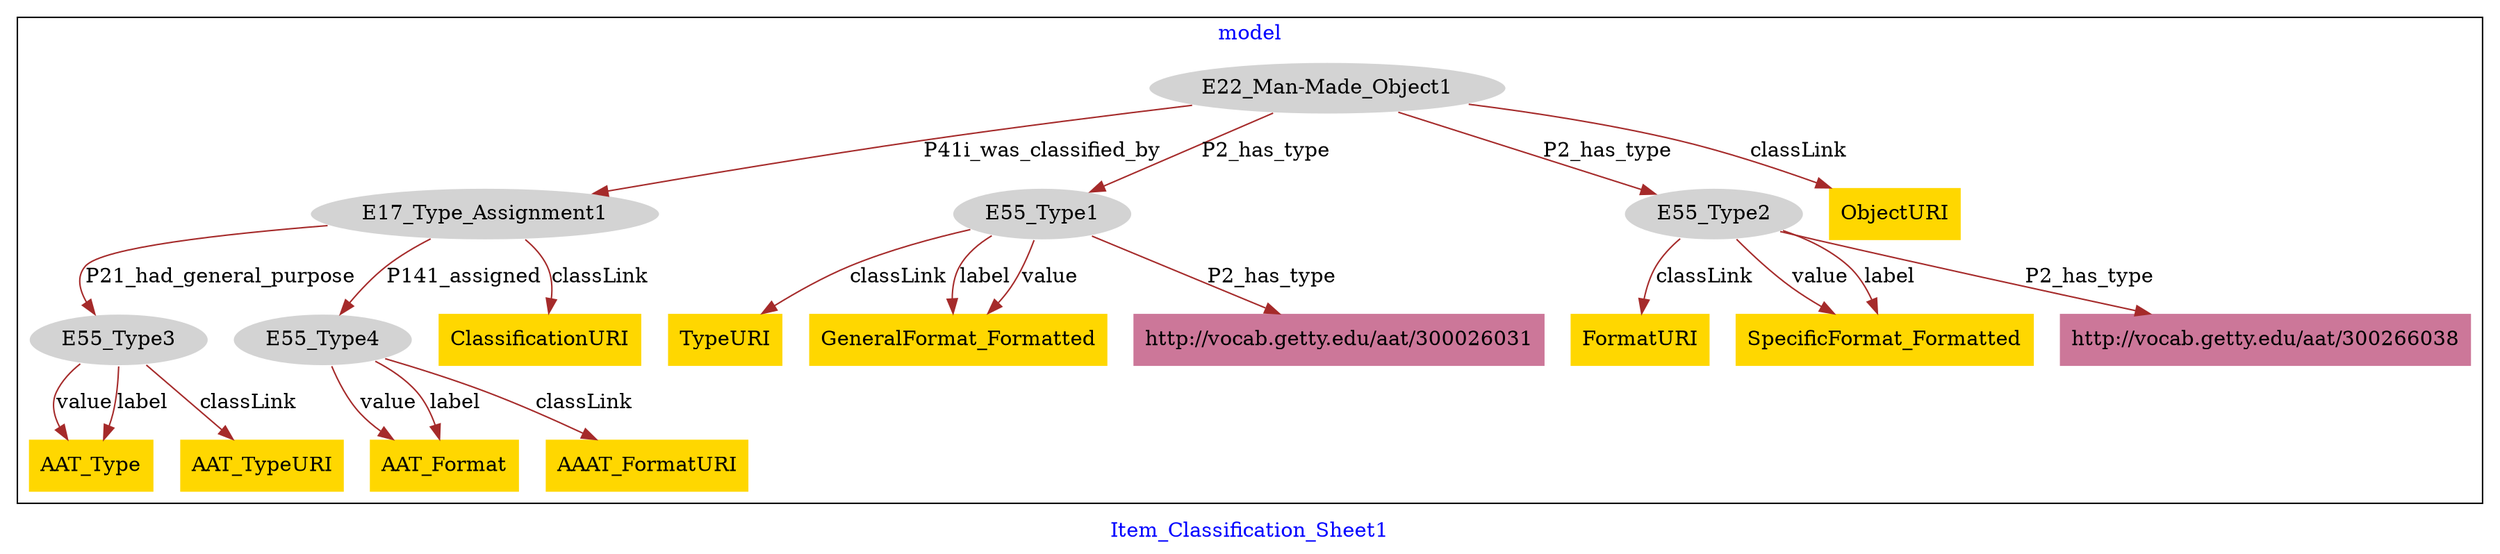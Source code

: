 digraph n0 {
fontcolor="blue"
remincross="true"
label="Item_Classification_Sheet1"
subgraph cluster {
label="model"
n2[style="filled",color="white",fillcolor="lightgray",label="E17_Type_Assignment1"];
n3[style="filled",color="white",fillcolor="lightgray",label="E55_Type3"];
n4[style="filled",color="white",fillcolor="lightgray",label="E55_Type4"];
n5[style="filled",color="white",fillcolor="lightgray",label="E22_Man-Made_Object1"];
n6[style="filled",color="white",fillcolor="lightgray",label="E55_Type1"];
n7[style="filled",color="white",fillcolor="lightgray",label="E55_Type2"];
n8[shape="plaintext",style="filled",fillcolor="gold",label="FormatURI"];
n9[shape="plaintext",style="filled",fillcolor="gold",label="AAT_Type"];
n10[shape="plaintext",style="filled",fillcolor="gold",label="TypeURI"];
n11[shape="plaintext",style="filled",fillcolor="gold",label="AAT_Format"];
n12[shape="plaintext",style="filled",fillcolor="gold",label="AAAT_FormatURI"];
n13[shape="plaintext",style="filled",fillcolor="gold",label="SpecificFormat_Formatted"];
n14[shape="plaintext",style="filled",fillcolor="gold",label="GeneralFormat_Formatted"];
n15[shape="plaintext",style="filled",fillcolor="gold",label="AAT_TypeURI"];
n16[shape="plaintext",style="filled",fillcolor="gold",label="ClassificationURI"];
n17[shape="plaintext",style="filled",fillcolor="gold",label="ObjectURI"];
n18[shape="plaintext",style="filled",fillcolor="#CC7799",label="http://vocab.getty.edu/aat/300026031"];
n19[shape="plaintext",style="filled",fillcolor="#CC7799",label="http://vocab.getty.edu/aat/300266038"];
}
n2 -> n3[color="brown",fontcolor="black",label="P21_had_general_purpose"]
n2 -> n4[color="brown",fontcolor="black",label="P141_assigned"]
n5 -> n2[color="brown",fontcolor="black",label="P41i_was_classified_by"]
n5 -> n6[color="brown",fontcolor="black",label="P2_has_type"]
n5 -> n7[color="brown",fontcolor="black",label="P2_has_type"]
n7 -> n8[color="brown",fontcolor="black",label="classLink"]
n3 -> n9[color="brown",fontcolor="black",label="value"]
n6 -> n10[color="brown",fontcolor="black",label="classLink"]
n4 -> n11[color="brown",fontcolor="black",label="value"]
n4 -> n12[color="brown",fontcolor="black",label="classLink"]
n7 -> n13[color="brown",fontcolor="black",label="value"]
n6 -> n14[color="brown",fontcolor="black",label="label"]
n3 -> n15[color="brown",fontcolor="black",label="classLink"]
n2 -> n16[color="brown",fontcolor="black",label="classLink"]
n5 -> n17[color="brown",fontcolor="black",label="classLink"]
n3 -> n9[color="brown",fontcolor="black",label="label"]
n6 -> n14[color="brown",fontcolor="black",label="value"]
n6 -> n18[color="brown",fontcolor="black",label="P2_has_type"]
n4 -> n11[color="brown",fontcolor="black",label="label"]
n7 -> n19[color="brown",fontcolor="black",label="P2_has_type"]
n7 -> n13[color="brown",fontcolor="black",label="label"]
}

